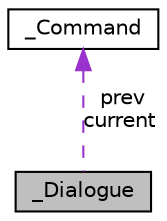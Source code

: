 digraph "_Dialogue"
{
  edge [fontname="Helvetica",fontsize="10",labelfontname="Helvetica",labelfontsize="10"];
  node [fontname="Helvetica",fontsize="10",shape=record];
  Node1 [label="_Dialogue",height=0.2,width=0.4,color="black", fillcolor="grey75", style="filled", fontcolor="black"];
  Node2 -> Node1 [dir="back",color="darkorchid3",fontsize="10",style="dashed",label=" prev\ncurrent" ,fontname="Helvetica"];
  Node2 [label="_Command",height=0.2,width=0.4,color="black", fillcolor="white", style="filled",URL="$struct___command.html"];
}
